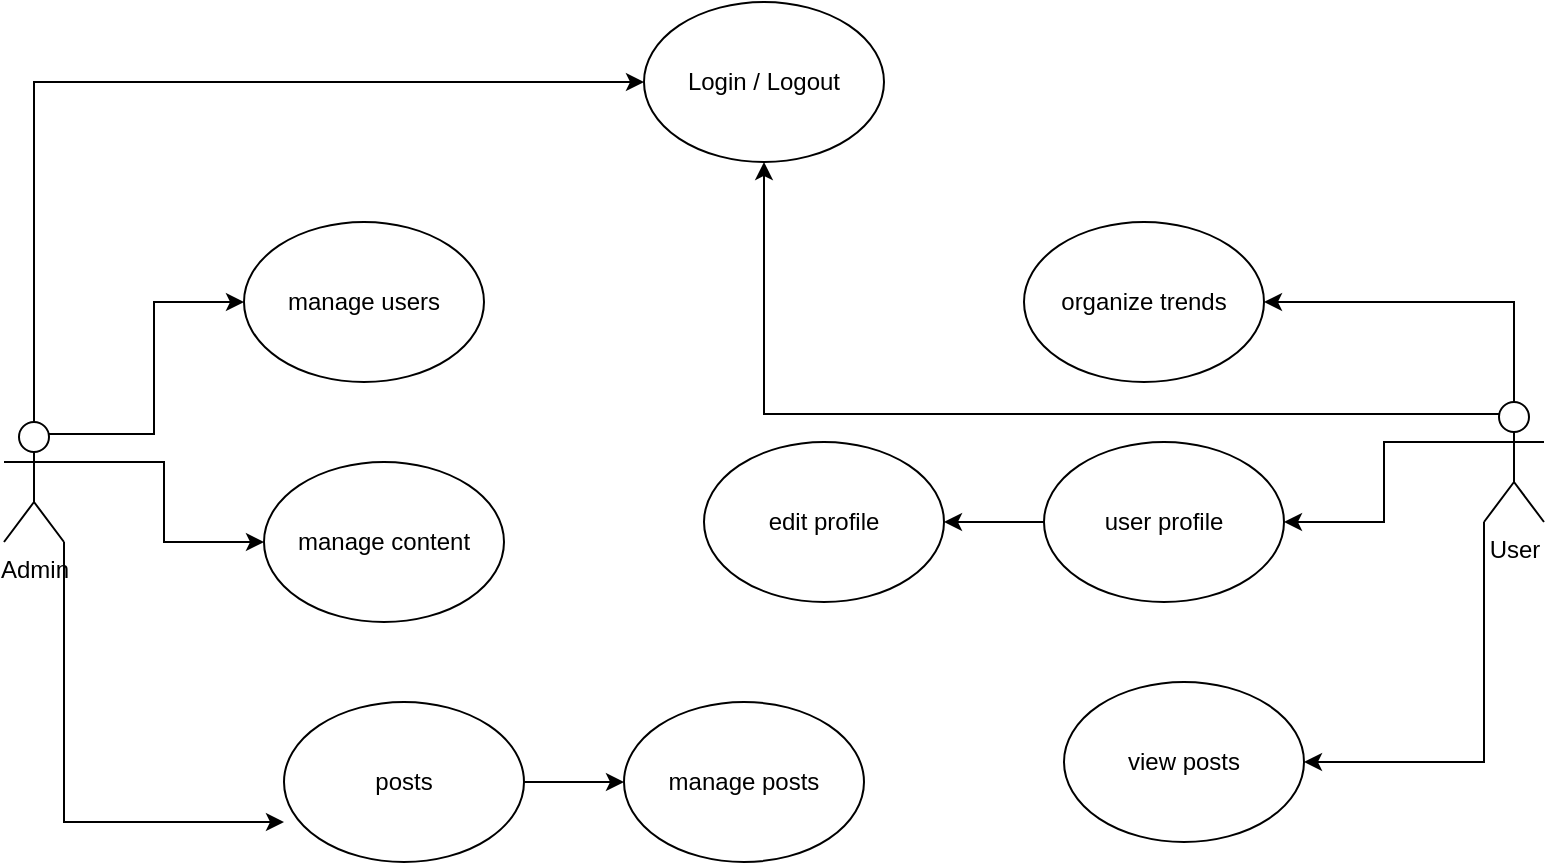<mxfile version="23.1.6" type="github">
  <diagram name="Page-1" id="w1F8a1oA-2aJ_7H_fiV3">
    <mxGraphModel dx="880" dy="468" grid="1" gridSize="10" guides="1" tooltips="1" connect="1" arrows="1" fold="1" page="1" pageScale="1" pageWidth="3300" pageHeight="4681" math="0" shadow="0">
      <root>
        <mxCell id="0" />
        <mxCell id="1" parent="0" />
        <mxCell id="WVHRP2i-yzT7vewwZdG2-1" value="Login / Logout" style="ellipse;whiteSpace=wrap;html=1;" vertex="1" parent="1">
          <mxGeometry x="390" y="40" width="120" height="80" as="geometry" />
        </mxCell>
        <mxCell id="WVHRP2i-yzT7vewwZdG2-2" value="manage users" style="ellipse;whiteSpace=wrap;html=1;" vertex="1" parent="1">
          <mxGeometry x="190" y="150" width="120" height="80" as="geometry" />
        </mxCell>
        <mxCell id="WVHRP2i-yzT7vewwZdG2-3" value="manage content" style="ellipse;whiteSpace=wrap;html=1;" vertex="1" parent="1">
          <mxGeometry x="200" y="270" width="120" height="80" as="geometry" />
        </mxCell>
        <mxCell id="WVHRP2i-yzT7vewwZdG2-17" style="edgeStyle=orthogonalEdgeStyle;rounded=0;orthogonalLoop=1;jettySize=auto;html=1;exitX=1;exitY=0.5;exitDx=0;exitDy=0;entryX=0;entryY=0.5;entryDx=0;entryDy=0;" edge="1" parent="1" source="WVHRP2i-yzT7vewwZdG2-4" target="WVHRP2i-yzT7vewwZdG2-5">
          <mxGeometry relative="1" as="geometry" />
        </mxCell>
        <mxCell id="WVHRP2i-yzT7vewwZdG2-4" value="posts" style="ellipse;whiteSpace=wrap;html=1;" vertex="1" parent="1">
          <mxGeometry x="210" y="390" width="120" height="80" as="geometry" />
        </mxCell>
        <mxCell id="WVHRP2i-yzT7vewwZdG2-5" value="manage posts" style="ellipse;whiteSpace=wrap;html=1;" vertex="1" parent="1">
          <mxGeometry x="380" y="390" width="120" height="80" as="geometry" />
        </mxCell>
        <mxCell id="WVHRP2i-yzT7vewwZdG2-6" value="organize trends" style="ellipse;whiteSpace=wrap;html=1;" vertex="1" parent="1">
          <mxGeometry x="580" y="150" width="120" height="80" as="geometry" />
        </mxCell>
        <mxCell id="WVHRP2i-yzT7vewwZdG2-21" style="edgeStyle=orthogonalEdgeStyle;rounded=0;orthogonalLoop=1;jettySize=auto;html=1;exitX=0;exitY=0.5;exitDx=0;exitDy=0;" edge="1" parent="1" source="WVHRP2i-yzT7vewwZdG2-7" target="WVHRP2i-yzT7vewwZdG2-10">
          <mxGeometry relative="1" as="geometry" />
        </mxCell>
        <mxCell id="WVHRP2i-yzT7vewwZdG2-7" value="user profile" style="ellipse;whiteSpace=wrap;html=1;" vertex="1" parent="1">
          <mxGeometry x="590" y="260" width="120" height="80" as="geometry" />
        </mxCell>
        <mxCell id="WVHRP2i-yzT7vewwZdG2-9" value="view posts" style="ellipse;whiteSpace=wrap;html=1;" vertex="1" parent="1">
          <mxGeometry x="600" y="380" width="120" height="80" as="geometry" />
        </mxCell>
        <mxCell id="WVHRP2i-yzT7vewwZdG2-10" value="edit profile" style="ellipse;whiteSpace=wrap;html=1;" vertex="1" parent="1">
          <mxGeometry x="420" y="260" width="120" height="80" as="geometry" />
        </mxCell>
        <mxCell id="WVHRP2i-yzT7vewwZdG2-14" style="edgeStyle=orthogonalEdgeStyle;rounded=0;orthogonalLoop=1;jettySize=auto;html=1;exitX=0.75;exitY=0.1;exitDx=0;exitDy=0;exitPerimeter=0;entryX=0;entryY=0.5;entryDx=0;entryDy=0;" edge="1" parent="1" source="WVHRP2i-yzT7vewwZdG2-11" target="WVHRP2i-yzT7vewwZdG2-2">
          <mxGeometry relative="1" as="geometry" />
        </mxCell>
        <mxCell id="WVHRP2i-yzT7vewwZdG2-15" style="edgeStyle=orthogonalEdgeStyle;rounded=0;orthogonalLoop=1;jettySize=auto;html=1;exitX=1;exitY=0.333;exitDx=0;exitDy=0;exitPerimeter=0;" edge="1" parent="1" source="WVHRP2i-yzT7vewwZdG2-11" target="WVHRP2i-yzT7vewwZdG2-3">
          <mxGeometry relative="1" as="geometry" />
        </mxCell>
        <mxCell id="WVHRP2i-yzT7vewwZdG2-22" style="edgeStyle=orthogonalEdgeStyle;rounded=0;orthogonalLoop=1;jettySize=auto;html=1;exitX=0.5;exitY=0;exitDx=0;exitDy=0;exitPerimeter=0;entryX=0;entryY=0.5;entryDx=0;entryDy=0;" edge="1" parent="1" source="WVHRP2i-yzT7vewwZdG2-11" target="WVHRP2i-yzT7vewwZdG2-1">
          <mxGeometry relative="1" as="geometry" />
        </mxCell>
        <mxCell id="WVHRP2i-yzT7vewwZdG2-11" value="Admin" style="shape=umlActor;verticalLabelPosition=bottom;verticalAlign=top;html=1;outlineConnect=0;" vertex="1" parent="1">
          <mxGeometry x="70" y="250" width="30" height="60" as="geometry" />
        </mxCell>
        <mxCell id="WVHRP2i-yzT7vewwZdG2-18" style="edgeStyle=orthogonalEdgeStyle;rounded=0;orthogonalLoop=1;jettySize=auto;html=1;exitX=0;exitY=1;exitDx=0;exitDy=0;exitPerimeter=0;entryX=1;entryY=0.5;entryDx=0;entryDy=0;" edge="1" parent="1" source="WVHRP2i-yzT7vewwZdG2-12" target="WVHRP2i-yzT7vewwZdG2-9">
          <mxGeometry relative="1" as="geometry" />
        </mxCell>
        <mxCell id="WVHRP2i-yzT7vewwZdG2-19" style="edgeStyle=orthogonalEdgeStyle;rounded=0;orthogonalLoop=1;jettySize=auto;html=1;exitX=0;exitY=0.333;exitDx=0;exitDy=0;exitPerimeter=0;entryX=1;entryY=0.5;entryDx=0;entryDy=0;" edge="1" parent="1" source="WVHRP2i-yzT7vewwZdG2-12" target="WVHRP2i-yzT7vewwZdG2-7">
          <mxGeometry relative="1" as="geometry" />
        </mxCell>
        <mxCell id="WVHRP2i-yzT7vewwZdG2-20" style="edgeStyle=orthogonalEdgeStyle;rounded=0;orthogonalLoop=1;jettySize=auto;html=1;exitX=0.5;exitY=0;exitDx=0;exitDy=0;exitPerimeter=0;entryX=1;entryY=0.5;entryDx=0;entryDy=0;" edge="1" parent="1" source="WVHRP2i-yzT7vewwZdG2-12" target="WVHRP2i-yzT7vewwZdG2-6">
          <mxGeometry relative="1" as="geometry" />
        </mxCell>
        <mxCell id="WVHRP2i-yzT7vewwZdG2-24" style="edgeStyle=orthogonalEdgeStyle;rounded=0;orthogonalLoop=1;jettySize=auto;html=1;exitX=0.75;exitY=0.1;exitDx=0;exitDy=0;exitPerimeter=0;entryX=0.5;entryY=1;entryDx=0;entryDy=0;" edge="1" parent="1" source="WVHRP2i-yzT7vewwZdG2-12" target="WVHRP2i-yzT7vewwZdG2-1">
          <mxGeometry relative="1" as="geometry" />
        </mxCell>
        <mxCell id="WVHRP2i-yzT7vewwZdG2-12" value="User" style="shape=umlActor;verticalLabelPosition=bottom;verticalAlign=top;html=1;outlineConnect=0;" vertex="1" parent="1">
          <mxGeometry x="810" y="240" width="30" height="60" as="geometry" />
        </mxCell>
        <mxCell id="WVHRP2i-yzT7vewwZdG2-16" style="edgeStyle=orthogonalEdgeStyle;rounded=0;orthogonalLoop=1;jettySize=auto;html=1;exitX=1;exitY=1;exitDx=0;exitDy=0;exitPerimeter=0;entryX=0;entryY=0.75;entryDx=0;entryDy=0;entryPerimeter=0;" edge="1" parent="1" source="WVHRP2i-yzT7vewwZdG2-11" target="WVHRP2i-yzT7vewwZdG2-4">
          <mxGeometry relative="1" as="geometry" />
        </mxCell>
      </root>
    </mxGraphModel>
  </diagram>
</mxfile>
